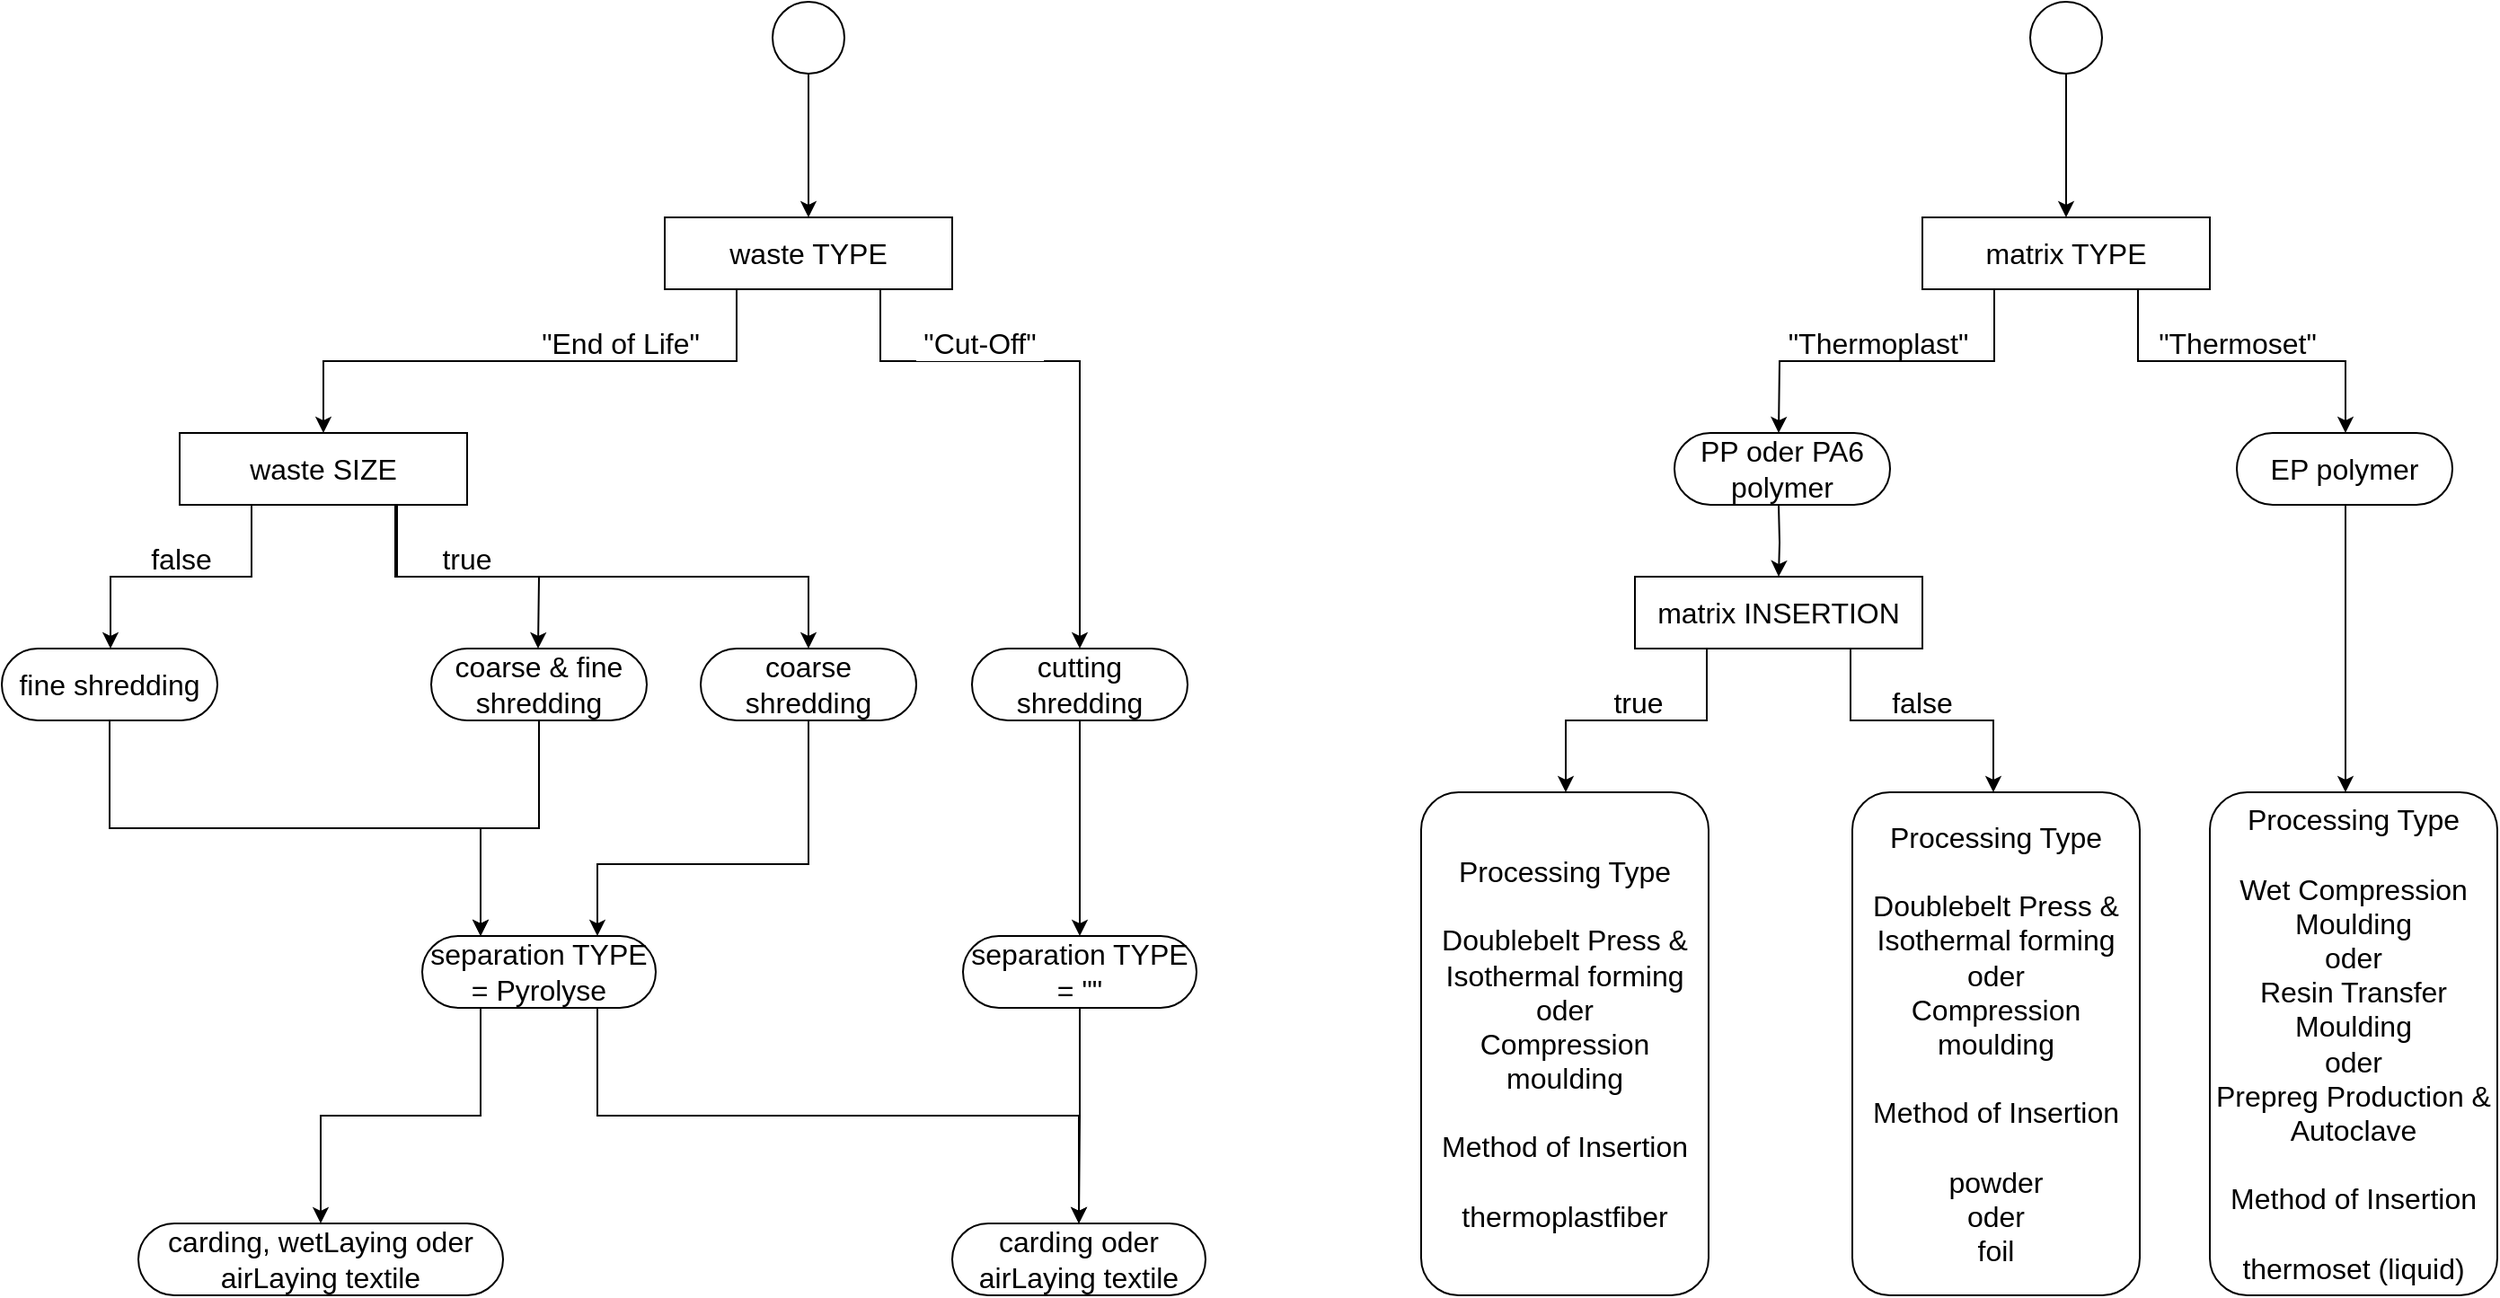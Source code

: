<mxfile version="14.5.1" type="device"><diagram id="rT7PmsRyP3Z59Ijob9Hy" name="Page-1"><mxGraphModel dx="1262" dy="1222" grid="1" gridSize="10" guides="1" tooltips="1" connect="1" arrows="1" fold="1" page="0" pageScale="1" pageWidth="827" pageHeight="1169" math="0" shadow="0"><root><mxCell id="0"/><mxCell id="1" parent="0"/><mxCell id="4PtgZ7WCmGB3xISar7nr-1" style="edgeStyle=orthogonalEdgeStyle;rounded=0;orthogonalLoop=1;jettySize=auto;html=1;entryX=0.5;entryY=0;entryDx=0;entryDy=0;fillColor=#d5e8d4;strokeWidth=1;" parent="1" source="4PtgZ7WCmGB3xISar7nr-2" target="4PtgZ7WCmGB3xISar7nr-5" edge="1"><mxGeometry relative="1" as="geometry"><mxPoint x="1519" y="140" as="targetPoint"/></mxGeometry></mxCell><mxCell id="4PtgZ7WCmGB3xISar7nr-2" value="" style="shape=mxgraph.bpmn.shape;html=1;verticalLabelPosition=bottom;labelBackgroundColor=#ffffff;verticalAlign=top;align=center;perimeter=ellipsePerimeter;outlineConnect=0;outline=standard;symbol=general;fillColor=#FFFFFF;" parent="1" vertex="1"><mxGeometry x="1559" y="40" width="40" height="40" as="geometry"/></mxCell><mxCell id="4PtgZ7WCmGB3xISar7nr-3" style="edgeStyle=orthogonalEdgeStyle;rounded=0;orthogonalLoop=1;jettySize=auto;html=1;entryX=0.5;entryY=0;entryDx=0;entryDy=0;exitX=0.25;exitY=1;exitDx=0;exitDy=0;" parent="1" source="4PtgZ7WCmGB3xISar7nr-5" target="4PtgZ7WCmGB3xISar7nr-8" edge="1"><mxGeometry relative="1" as="geometry"/></mxCell><mxCell id="4PtgZ7WCmGB3xISar7nr-4" style="edgeStyle=orthogonalEdgeStyle;rounded=0;orthogonalLoop=1;jettySize=auto;html=1;exitX=0.75;exitY=1;exitDx=0;exitDy=0;entryX=0.5;entryY=0;entryDx=0;entryDy=0;strokeWidth=1;fillColor=#d5e8d4;" parent="1" source="4PtgZ7WCmGB3xISar7nr-5" target="4PtgZ7WCmGB3xISar7nr-18" edge="1"><mxGeometry relative="1" as="geometry"><mxPoint x="1734.5" y="400" as="targetPoint"/><Array as="points"><mxPoint x="1619" y="240"/><mxPoint x="1730" y="240"/></Array></mxGeometry></mxCell><mxCell id="4PtgZ7WCmGB3xISar7nr-5" value="&lt;font style=&quot;font-size: 16px&quot;&gt;waste TYPE&lt;/font&gt;" style="rounded=0;whiteSpace=wrap;html=1;fontSize=15;fillColor=#FFFFFF;" parent="1" vertex="1"><mxGeometry x="1499" y="160" width="160" height="40" as="geometry"/></mxCell><mxCell id="4PtgZ7WCmGB3xISar7nr-6" style="edgeStyle=orthogonalEdgeStyle;rounded=0;orthogonalLoop=1;jettySize=auto;html=1;exitX=0.25;exitY=1;exitDx=0;exitDy=0;entryX=0.5;entryY=0;entryDx=0;entryDy=0;" parent="1" source="4PtgZ7WCmGB3xISar7nr-8" edge="1"><mxGeometry relative="1" as="geometry"><mxPoint x="1190.5" y="400" as="targetPoint"/><Array as="points"><mxPoint x="1269" y="360"/><mxPoint x="1191" y="360"/></Array></mxGeometry></mxCell><mxCell id="4PtgZ7WCmGB3xISar7nr-7" style="edgeStyle=orthogonalEdgeStyle;rounded=0;orthogonalLoop=1;jettySize=auto;html=1;entryX=0.5;entryY=0;entryDx=0;entryDy=0;exitX=0.75;exitY=1;exitDx=0;exitDy=0;" parent="1" source="4PtgZ7WCmGB3xISar7nr-8" edge="1"><mxGeometry relative="1" as="geometry"><mxPoint x="1428.5" y="400" as="targetPoint"/></mxGeometry></mxCell><mxCell id="YF-GDeegj9PdUL73PGVd-2" style="edgeStyle=orthogonalEdgeStyle;rounded=0;orthogonalLoop=1;jettySize=auto;html=1;entryX=0.5;entryY=0;entryDx=0;entryDy=0;exitX=0.75;exitY=1;exitDx=0;exitDy=0;" parent="1" source="4PtgZ7WCmGB3xISar7nr-8" target="YF-GDeegj9PdUL73PGVd-1" edge="1"><mxGeometry relative="1" as="geometry"><Array as="points"><mxPoint x="1349" y="321"/><mxPoint x="1350" y="321"/><mxPoint x="1350" y="360"/><mxPoint x="1579" y="360"/></Array></mxGeometry></mxCell><mxCell id="4PtgZ7WCmGB3xISar7nr-8" value="&lt;font style=&quot;font-size: 16px&quot;&gt;waste SIZE&lt;/font&gt;" style="rounded=0;whiteSpace=wrap;html=1;fontSize=15;" parent="1" vertex="1"><mxGeometry x="1229" y="280" width="160" height="40" as="geometry"/></mxCell><mxCell id="4PtgZ7WCmGB3xISar7nr-9" value="&lt;font style=&quot;font-size: 16px&quot;&gt;&quot;End of Life&quot;&lt;/font&gt;" style="text;html=1;strokeColor=none;fillColor=none;align=center;verticalAlign=middle;whiteSpace=wrap;rounded=0;" parent="1" vertex="1"><mxGeometry x="1420" y="220" width="109" height="20" as="geometry"/></mxCell><mxCell id="4PtgZ7WCmGB3xISar7nr-10" value="&lt;font style=&quot;font-size: 16px&quot;&gt;&quot;Cut-Off&quot;&lt;/font&gt;" style="text;html=1;align=center;verticalAlign=middle;whiteSpace=wrap;rounded=0;fillColor=#FFFFFF;" parent="1" vertex="1"><mxGeometry x="1639" y="220" width="71" height="20" as="geometry"/></mxCell><mxCell id="4PtgZ7WCmGB3xISar7nr-11" value="&lt;font style=&quot;font-size: 16px&quot;&gt;false&lt;/font&gt;" style="text;html=1;strokeColor=none;fillColor=none;align=center;verticalAlign=middle;whiteSpace=wrap;rounded=0;" parent="1" vertex="1"><mxGeometry x="1210" y="340" width="40" height="20" as="geometry"/></mxCell><mxCell id="4PtgZ7WCmGB3xISar7nr-12" value="&lt;font style=&quot;font-size: 16px&quot;&gt;true&lt;/font&gt;" style="text;html=1;strokeColor=none;fillColor=none;align=center;verticalAlign=middle;whiteSpace=wrap;rounded=0;" parent="1" vertex="1"><mxGeometry x="1369" y="340" width="40" height="20" as="geometry"/></mxCell><mxCell id="4PtgZ7WCmGB3xISar7nr-15" style="edgeStyle=orthogonalEdgeStyle;rounded=0;orthogonalLoop=1;jettySize=auto;html=1;entryX=0.5;entryY=0;entryDx=0;entryDy=0;fillColor=#d5e8d4;strokeWidth=1;" parent="1" target="VAJZzs5Xl2ZkTUAiNiuZ-1" edge="1"><mxGeometry relative="1" as="geometry"><mxPoint x="1734.529" y="440" as="sourcePoint"/><mxPoint x="1860" y="670" as="targetPoint"/><Array as="points"><mxPoint x="1730" y="440"/><mxPoint x="1730" y="560"/></Array></mxGeometry></mxCell><mxCell id="VAJZzs5Xl2ZkTUAiNiuZ-6" style="edgeStyle=orthogonalEdgeStyle;rounded=0;orthogonalLoop=1;jettySize=auto;html=1;entryX=0.25;entryY=0;entryDx=0;entryDy=0;" edge="1" parent="1" source="4PtgZ7WCmGB3xISar7nr-16" target="VAJZzs5Xl2ZkTUAiNiuZ-2"><mxGeometry relative="1" as="geometry"/></mxCell><mxCell id="4PtgZ7WCmGB3xISar7nr-16" value="&lt;font style=&quot;font-size: 16px&quot;&gt;coarse &amp;amp; fine shredding&lt;/font&gt;" style="rounded=1;whiteSpace=wrap;html=1;arcSize=50;" parent="1" vertex="1"><mxGeometry x="1369" y="400" width="120" height="40" as="geometry"/></mxCell><mxCell id="VAJZzs5Xl2ZkTUAiNiuZ-8" style="edgeStyle=orthogonalEdgeStyle;rounded=0;orthogonalLoop=1;jettySize=auto;html=1;entryX=0.25;entryY=0;entryDx=0;entryDy=0;" edge="1" parent="1" source="4PtgZ7WCmGB3xISar7nr-17" target="VAJZzs5Xl2ZkTUAiNiuZ-2"><mxGeometry relative="1" as="geometry"><Array as="points"><mxPoint x="1190" y="500"/><mxPoint x="1397" y="500"/></Array></mxGeometry></mxCell><mxCell id="4PtgZ7WCmGB3xISar7nr-17" value="&lt;font style=&quot;font-size: 16px&quot;&gt;fine shredding&lt;/font&gt;" style="rounded=1;whiteSpace=wrap;html=1;arcSize=50;" parent="1" vertex="1"><mxGeometry x="1130" y="400" width="120" height="40" as="geometry"/></mxCell><mxCell id="4PtgZ7WCmGB3xISar7nr-18" value="&lt;font style=&quot;font-size: 16px&quot;&gt;cutting shredding&lt;/font&gt;" style="rounded=1;whiteSpace=wrap;html=1;arcSize=50;strokeWidth=1;fillColor=#FFFFFF;" parent="1" vertex="1"><mxGeometry x="1670" y="400" width="120" height="40" as="geometry"/></mxCell><mxCell id="4PtgZ7WCmGB3xISar7nr-19" value="&lt;font style=&quot;font-size: 16px&quot;&gt;carding, wetLaying oder airLaying textile&lt;/font&gt;" style="rounded=1;whiteSpace=wrap;html=1;arcSize=50;" parent="1" vertex="1"><mxGeometry x="1206" y="720" width="203" height="40" as="geometry"/></mxCell><mxCell id="4PtgZ7WCmGB3xISar7nr-20" value="&lt;font style=&quot;font-size: 16px&quot;&gt;carding oder airLaying textile&lt;/font&gt;" style="rounded=1;whiteSpace=wrap;html=1;arcSize=50;fillColor=#FFFFFF;" parent="1" vertex="1"><mxGeometry x="1659" y="720" width="141" height="40" as="geometry"/></mxCell><mxCell id="VAJZzs5Xl2ZkTUAiNiuZ-4" style="edgeStyle=orthogonalEdgeStyle;rounded=0;orthogonalLoop=1;jettySize=auto;html=1;entryX=0.75;entryY=0;entryDx=0;entryDy=0;" edge="1" parent="1" source="YF-GDeegj9PdUL73PGVd-1" target="VAJZzs5Xl2ZkTUAiNiuZ-2"><mxGeometry relative="1" as="geometry"><Array as="points"><mxPoint x="1579" y="520"/><mxPoint x="1462" y="520"/></Array></mxGeometry></mxCell><mxCell id="YF-GDeegj9PdUL73PGVd-1" value="&lt;font style=&quot;font-size: 16px&quot;&gt;coarse shredding&lt;/font&gt;" style="rounded=1;whiteSpace=wrap;html=1;arcSize=50;" parent="1" vertex="1"><mxGeometry x="1519" y="400" width="120" height="40" as="geometry"/></mxCell><mxCell id="iVQHeZkeuDh29bFEfC48-1" value="&lt;font style=&quot;font-size: 16px&quot;&gt;&quot;Thermoset&quot;&lt;/font&gt;" style="text;html=1;align=center;verticalAlign=middle;whiteSpace=wrap;rounded=0;fillColor=#FFFFFF;" parent="1" vertex="1"><mxGeometry x="2330" y="220" width="89" height="20" as="geometry"/></mxCell><mxCell id="iVQHeZkeuDh29bFEfC48-2" style="edgeStyle=orthogonalEdgeStyle;rounded=0;orthogonalLoop=1;jettySize=auto;html=1;entryX=0.5;entryY=0;entryDx=0;entryDy=0;fillColor=#d5e8d4;strokeWidth=1;" parent="1" source="iVQHeZkeuDh29bFEfC48-3" target="iVQHeZkeuDh29bFEfC48-6" edge="1"><mxGeometry relative="1" as="geometry"><mxPoint x="2219" y="140" as="targetPoint"/></mxGeometry></mxCell><mxCell id="iVQHeZkeuDh29bFEfC48-3" value="" style="shape=mxgraph.bpmn.shape;html=1;verticalLabelPosition=bottom;labelBackgroundColor=#ffffff;verticalAlign=top;align=center;perimeter=ellipsePerimeter;outlineConnect=0;outline=standard;symbol=general;fillColor=#FFFFFF;" parent="1" vertex="1"><mxGeometry x="2259" y="40" width="40" height="40" as="geometry"/></mxCell><mxCell id="iVQHeZkeuDh29bFEfC48-4" style="edgeStyle=orthogonalEdgeStyle;rounded=0;orthogonalLoop=1;jettySize=auto;html=1;exitX=0.75;exitY=1;exitDx=0;exitDy=0;entryX=0.5;entryY=0;entryDx=0;entryDy=0;strokeWidth=1;fillColor=#d5e8d4;" parent="1" source="iVQHeZkeuDh29bFEfC48-6" edge="1"><mxGeometry relative="1" as="geometry"><mxPoint x="2434.5" y="280" as="targetPoint"/><Array as="points"><mxPoint x="2319" y="240"/><mxPoint x="2435" y="240"/></Array></mxGeometry></mxCell><mxCell id="iVQHeZkeuDh29bFEfC48-5" style="edgeStyle=orthogonalEdgeStyle;rounded=0;orthogonalLoop=1;jettySize=auto;html=1;entryX=0.5;entryY=0;entryDx=0;entryDy=0;exitX=0.25;exitY=1;exitDx=0;exitDy=0;" parent="1" source="iVQHeZkeuDh29bFEfC48-6" edge="1"><mxGeometry relative="1" as="geometry"><mxPoint x="2119" y="280" as="targetPoint"/></mxGeometry></mxCell><mxCell id="iVQHeZkeuDh29bFEfC48-6" value="&lt;font style=&quot;font-size: 16px&quot;&gt;matrix TYPE&lt;/font&gt;" style="rounded=0;whiteSpace=wrap;html=1;fontSize=15;fillColor=#FFFFFF;" parent="1" vertex="1"><mxGeometry x="2199" y="160" width="160" height="40" as="geometry"/></mxCell><mxCell id="iVQHeZkeuDh29bFEfC48-7" style="edgeStyle=orthogonalEdgeStyle;rounded=0;orthogonalLoop=1;jettySize=auto;html=1;entryX=0.5;entryY=0;entryDx=0;entryDy=0;exitX=0.25;exitY=1;exitDx=0;exitDy=0;" parent="1" source="iVQHeZkeuDh29bFEfC48-13" edge="1"><mxGeometry relative="1" as="geometry"><mxPoint x="2000.5" y="480" as="targetPoint"/><Array as="points"><mxPoint x="2079" y="440"/><mxPoint x="2001" y="440"/></Array><mxPoint x="2079" y="450" as="sourcePoint"/></mxGeometry></mxCell><mxCell id="iVQHeZkeuDh29bFEfC48-8" style="edgeStyle=orthogonalEdgeStyle;rounded=0;orthogonalLoop=1;jettySize=auto;html=1;entryX=0.5;entryY=0;entryDx=0;entryDy=0;" parent="1" target="iVQHeZkeuDh29bFEfC48-13" edge="1"><mxGeometry relative="1" as="geometry"><mxPoint x="2119" y="320" as="sourcePoint"/></mxGeometry></mxCell><mxCell id="iVQHeZkeuDh29bFEfC48-9" value="&lt;font style=&quot;font-size: 16px&quot;&gt;true&lt;/font&gt;" style="text;html=1;strokeColor=none;fillColor=none;align=center;verticalAlign=middle;whiteSpace=wrap;rounded=0;" parent="1" vertex="1"><mxGeometry x="2021" y="420" width="40" height="20" as="geometry"/></mxCell><mxCell id="iVQHeZkeuDh29bFEfC48-10" style="edgeStyle=orthogonalEdgeStyle;rounded=0;orthogonalLoop=1;jettySize=auto;html=1;entryX=0.5;entryY=0;entryDx=0;entryDy=0;strokeWidth=1;fillColor=#d5e8d4;" parent="1" edge="1"><mxGeometry relative="1" as="geometry"><mxPoint x="2434.5" y="320" as="sourcePoint"/><mxPoint x="2434.5" y="480" as="targetPoint"/></mxGeometry></mxCell><mxCell id="iVQHeZkeuDh29bFEfC48-11" value="&lt;font style=&quot;font-size: 16px&quot;&gt;&quot;Thermoplast&quot;&lt;/font&gt;" style="text;html=1;strokeColor=none;fillColor=none;align=center;verticalAlign=middle;whiteSpace=wrap;rounded=0;" parent="1" vertex="1"><mxGeometry x="2129.5" y="220" width="89" height="20" as="geometry"/></mxCell><mxCell id="iVQHeZkeuDh29bFEfC48-12" style="edgeStyle=orthogonalEdgeStyle;rounded=0;orthogonalLoop=1;jettySize=auto;html=1;entryX=0.5;entryY=0;entryDx=0;entryDy=0;exitX=0.75;exitY=1;exitDx=0;exitDy=0;" parent="1" source="iVQHeZkeuDh29bFEfC48-13" edge="1"><mxGeometry relative="1" as="geometry"><mxPoint x="2238.5" y="480" as="targetPoint"/><Array as="points"><mxPoint x="2159" y="440"/><mxPoint x="2239" y="440"/></Array></mxGeometry></mxCell><mxCell id="iVQHeZkeuDh29bFEfC48-13" value="&lt;font style=&quot;font-size: 16px&quot;&gt;matrix INSERTION&lt;/font&gt;" style="rounded=0;whiteSpace=wrap;html=1;fontSize=15;" parent="1" vertex="1"><mxGeometry x="2039" y="360" width="160" height="40" as="geometry"/></mxCell><mxCell id="iVQHeZkeuDh29bFEfC48-14" value="&lt;font style=&quot;font-size: 16px&quot;&gt;false&lt;/font&gt;" style="text;html=1;strokeColor=none;fillColor=none;align=center;verticalAlign=middle;whiteSpace=wrap;rounded=0;" parent="1" vertex="1"><mxGeometry x="2178.5" y="420" width="40" height="20" as="geometry"/></mxCell><mxCell id="iVQHeZkeuDh29bFEfC48-15" value="&lt;font style=&quot;font-size: 16px&quot;&gt;PP oder PA6 polymer&lt;/font&gt;" style="rounded=1;whiteSpace=wrap;html=1;arcSize=50;" parent="1" vertex="1"><mxGeometry x="2061" y="280" width="120" height="40" as="geometry"/></mxCell><mxCell id="iVQHeZkeuDh29bFEfC48-16" value="&lt;font style=&quot;font-size: 16px&quot;&gt;EP polymer&lt;/font&gt;" style="rounded=1;whiteSpace=wrap;html=1;arcSize=50;fillColor=#FFFFFF;" parent="1" vertex="1"><mxGeometry x="2374" y="280" width="120" height="40" as="geometry"/></mxCell><mxCell id="iVQHeZkeuDh29bFEfC48-17" value="&lt;font style=&quot;font-size: 16px&quot;&gt;Processing Type&lt;br&gt;&lt;br&gt;Doublebelt Press &amp;amp;&lt;br&gt;Isothermal forming&lt;br&gt;oder&lt;br&gt;Compression moulding&lt;br&gt;&lt;br&gt;Method of Insertion&lt;br&gt;&lt;br&gt;thermoplastfiber&lt;/font&gt;&lt;span style=&quot;font-size: 15px&quot;&gt;&lt;br&gt;&lt;/span&gt;" style="rounded=1;whiteSpace=wrap;html=1;arcSize=13;" parent="1" vertex="1"><mxGeometry x="1920" y="480" width="160" height="280" as="geometry"/></mxCell><mxCell id="iVQHeZkeuDh29bFEfC48-18" value="&lt;font style=&quot;font-size: 16px&quot;&gt;Processing Type&lt;br&gt;&lt;br&gt;Doublebelt Press &amp;amp;&lt;br&gt;Isothermal forming&lt;br&gt;oder&lt;br&gt;Compression moulding&lt;br&gt;&lt;br&gt;Method of Insertion&lt;br&gt;&lt;br&gt;powder&lt;br&gt;oder&lt;br&gt;foil&lt;/font&gt;" style="rounded=1;whiteSpace=wrap;html=1;arcSize=13;" parent="1" vertex="1"><mxGeometry x="2160" y="480" width="160" height="280" as="geometry"/></mxCell><mxCell id="iVQHeZkeuDh29bFEfC48-19" value="&lt;font style=&quot;font-size: 16px&quot;&gt;Processing Type&lt;br&gt;&lt;br&gt;Wet Compression Moulding&lt;br&gt;oder&lt;br&gt;Resin Transfer Moulding&lt;br&gt;oder&lt;br&gt;Prepreg Production &amp;amp; Autoclave&lt;br&gt;&lt;br&gt;Method of Insertion&lt;br&gt;&lt;br&gt;thermoset (liquid)&lt;/font&gt;&lt;span style=&quot;font-size: 15px&quot;&gt;&lt;br&gt;&lt;/span&gt;" style="rounded=1;whiteSpace=wrap;html=1;arcSize=13;fillColor=#FFFFFF;" parent="1" vertex="1"><mxGeometry x="2359" y="480" width="160" height="280" as="geometry"/></mxCell><mxCell id="VAJZzs5Xl2ZkTUAiNiuZ-3" style="edgeStyle=orthogonalEdgeStyle;rounded=0;orthogonalLoop=1;jettySize=auto;html=1;entryX=0.5;entryY=0;entryDx=0;entryDy=0;" edge="1" parent="1" source="VAJZzs5Xl2ZkTUAiNiuZ-1" target="4PtgZ7WCmGB3xISar7nr-20"><mxGeometry relative="1" as="geometry"/></mxCell><mxCell id="VAJZzs5Xl2ZkTUAiNiuZ-1" value="&lt;font style=&quot;font-size: 16px&quot;&gt;separation TYPE&lt;br&gt;= &quot;&quot;&lt;br&gt;&lt;/font&gt;" style="rounded=1;whiteSpace=wrap;html=1;arcSize=50;" vertex="1" parent="1"><mxGeometry x="1665" y="560" width="130" height="40" as="geometry"/></mxCell><mxCell id="VAJZzs5Xl2ZkTUAiNiuZ-5" style="edgeStyle=orthogonalEdgeStyle;rounded=0;orthogonalLoop=1;jettySize=auto;html=1;entryX=0.5;entryY=0;entryDx=0;entryDy=0;exitX=0.75;exitY=1;exitDx=0;exitDy=0;" edge="1" parent="1" source="VAJZzs5Xl2ZkTUAiNiuZ-2" target="4PtgZ7WCmGB3xISar7nr-20"><mxGeometry relative="1" as="geometry"><Array as="points"><mxPoint x="1462" y="660"/><mxPoint x="1730" y="660"/></Array></mxGeometry></mxCell><mxCell id="VAJZzs5Xl2ZkTUAiNiuZ-7" style="edgeStyle=orthogonalEdgeStyle;rounded=0;orthogonalLoop=1;jettySize=auto;html=1;entryX=0.5;entryY=0;entryDx=0;entryDy=0;exitX=0.25;exitY=1;exitDx=0;exitDy=0;" edge="1" parent="1" source="VAJZzs5Xl2ZkTUAiNiuZ-2" target="4PtgZ7WCmGB3xISar7nr-19"><mxGeometry relative="1" as="geometry"/></mxCell><mxCell id="VAJZzs5Xl2ZkTUAiNiuZ-2" value="&lt;font style=&quot;font-size: 16px&quot;&gt;separation TYPE&lt;br&gt;= Pyrolyse&lt;br&gt;&lt;/font&gt;" style="rounded=1;whiteSpace=wrap;html=1;arcSize=50;" vertex="1" parent="1"><mxGeometry x="1364" y="560" width="130" height="40" as="geometry"/></mxCell></root></mxGraphModel></diagram></mxfile>